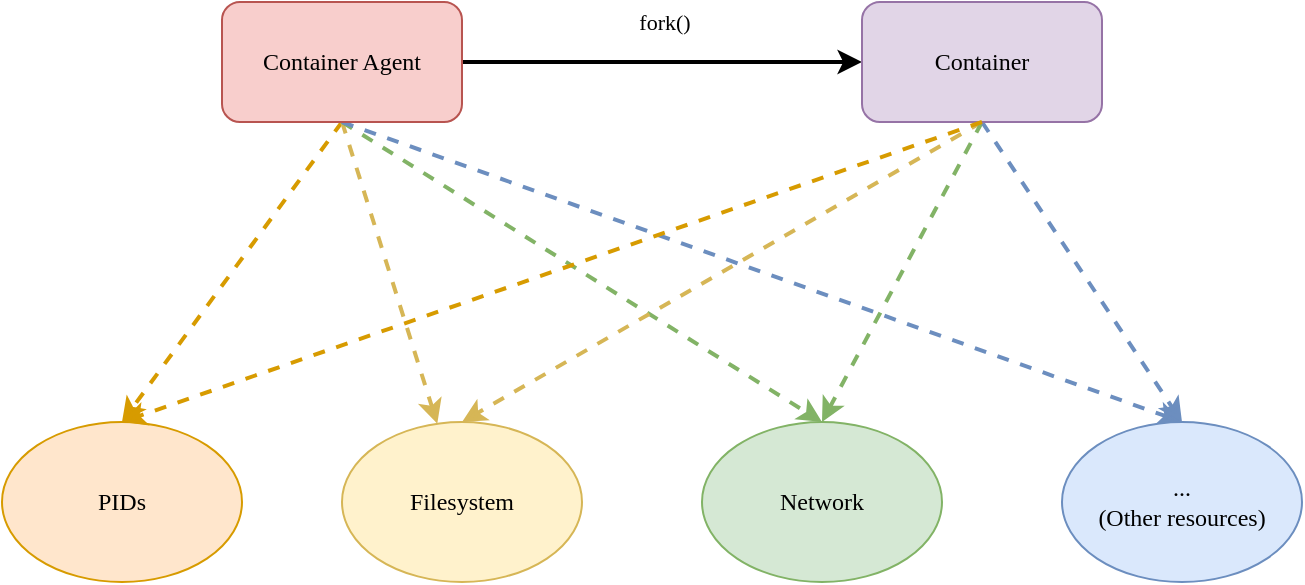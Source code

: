 <mxfile version="13.11.0" type="browser"><diagram id="us7jMorgACai6UIz_hdo" name="Page-1"><mxGraphModel dx="706" dy="592" grid="1" gridSize="10" guides="1" tooltips="1" connect="1" arrows="1" fold="1" page="1" pageScale="1" pageWidth="850" pageHeight="1100" math="0" shadow="0"><root><mxCell id="0"/><mxCell id="1" parent="0"/><mxCell id="QGTaGYWnxA1qaAHYq4QV-8" style="orthogonalLoop=1;jettySize=auto;html=1;exitX=0.5;exitY=1;exitDx=0;exitDy=0;rounded=0;strokeWidth=2;dashed=1;fillColor=#ffe6cc;strokeColor=#d79b00;entryX=0.5;entryY=0;entryDx=0;entryDy=0;" parent="1" source="QGTaGYWnxA1qaAHYq4QV-2" target="QGTaGYWnxA1qaAHYq4QV-4" edge="1"><mxGeometry relative="1" as="geometry"/></mxCell><mxCell id="QGTaGYWnxA1qaAHYq4QV-10" style="edgeStyle=none;rounded=0;orthogonalLoop=1;jettySize=auto;html=1;exitX=0.5;exitY=1;exitDx=0;exitDy=0;dashed=1;strokeWidth=2;fillColor=#fff2cc;strokeColor=#d6b656;" parent="1" source="QGTaGYWnxA1qaAHYq4QV-2" target="QGTaGYWnxA1qaAHYq4QV-6" edge="1"><mxGeometry relative="1" as="geometry"/></mxCell><mxCell id="QGTaGYWnxA1qaAHYq4QV-12" style="edgeStyle=none;rounded=0;orthogonalLoop=1;jettySize=auto;html=1;exitX=0.5;exitY=1;exitDx=0;exitDy=0;entryX=0.5;entryY=0;entryDx=0;entryDy=0;dashed=1;strokeWidth=2;fillColor=#d5e8d4;strokeColor=#82b366;" parent="1" source="QGTaGYWnxA1qaAHYq4QV-2" target="QGTaGYWnxA1qaAHYq4QV-5" edge="1"><mxGeometry relative="1" as="geometry"/></mxCell><mxCell id="QGTaGYWnxA1qaAHYq4QV-14" style="edgeStyle=none;rounded=0;orthogonalLoop=1;jettySize=auto;html=1;exitX=0.5;exitY=1;exitDx=0;exitDy=0;entryX=0.5;entryY=0;entryDx=0;entryDy=0;dashed=1;strokeWidth=2;fillColor=#dae8fc;strokeColor=#6c8ebf;" parent="1" source="QGTaGYWnxA1qaAHYq4QV-2" target="QGTaGYWnxA1qaAHYq4QV-7" edge="1"><mxGeometry relative="1" as="geometry"/></mxCell><mxCell id="QGTaGYWnxA1qaAHYq4QV-16" style="edgeStyle=none;rounded=0;orthogonalLoop=1;jettySize=auto;html=1;exitX=1;exitY=0.5;exitDx=0;exitDy=0;entryX=0;entryY=0.5;entryDx=0;entryDy=0;strokeWidth=2;" parent="1" source="QGTaGYWnxA1qaAHYq4QV-2" target="QGTaGYWnxA1qaAHYq4QV-3" edge="1"><mxGeometry relative="1" as="geometry"/></mxCell><mxCell id="QGTaGYWnxA1qaAHYq4QV-17" value="&lt;font face=&quot;Comic Sans MS&quot;&gt;fork()&lt;/font&gt;" style="edgeLabel;html=1;align=center;verticalAlign=middle;resizable=0;points=[];" parent="QGTaGYWnxA1qaAHYq4QV-16" vertex="1" connectable="0"><mxGeometry x="-0.252" y="-3" relative="1" as="geometry"><mxPoint x="25.71" y="-23" as="offset"/></mxGeometry></mxCell><mxCell id="QGTaGYWnxA1qaAHYq4QV-2" value="&lt;font face=&quot;Comic Sans MS&quot;&gt;Container Agent&lt;/font&gt;" style="rounded=1;whiteSpace=wrap;html=1;fillColor=#f8cecc;strokeColor=#b85450;" parent="1" vertex="1"><mxGeometry x="150" y="50" width="120" height="60" as="geometry"/></mxCell><mxCell id="QGTaGYWnxA1qaAHYq4QV-11" style="edgeStyle=none;rounded=0;orthogonalLoop=1;jettySize=auto;html=1;exitX=0.5;exitY=1;exitDx=0;exitDy=0;entryX=0.5;entryY=0;entryDx=0;entryDy=0;dashed=1;strokeWidth=2;fillColor=#fff2cc;strokeColor=#d6b656;" parent="1" source="QGTaGYWnxA1qaAHYq4QV-3" target="QGTaGYWnxA1qaAHYq4QV-6" edge="1"><mxGeometry relative="1" as="geometry"/></mxCell><mxCell id="QGTaGYWnxA1qaAHYq4QV-13" style="edgeStyle=none;rounded=0;orthogonalLoop=1;jettySize=auto;html=1;exitX=0.5;exitY=1;exitDx=0;exitDy=0;entryX=0.5;entryY=0;entryDx=0;entryDy=0;dashed=1;strokeWidth=2;fillColor=#d5e8d4;strokeColor=#82b366;" parent="1" source="QGTaGYWnxA1qaAHYq4QV-3" target="QGTaGYWnxA1qaAHYq4QV-5" edge="1"><mxGeometry relative="1" as="geometry"/></mxCell><mxCell id="QGTaGYWnxA1qaAHYq4QV-15" style="edgeStyle=none;rounded=0;orthogonalLoop=1;jettySize=auto;html=1;exitX=0.5;exitY=1;exitDx=0;exitDy=0;entryX=0.5;entryY=0;entryDx=0;entryDy=0;dashed=1;strokeWidth=2;fillColor=#dae8fc;strokeColor=#6c8ebf;" parent="1" source="QGTaGYWnxA1qaAHYq4QV-3" target="QGTaGYWnxA1qaAHYq4QV-7" edge="1"><mxGeometry relative="1" as="geometry"/></mxCell><mxCell id="QGTaGYWnxA1qaAHYq4QV-3" value="&lt;font face=&quot;Comic Sans MS&quot;&gt;Container&lt;/font&gt;" style="rounded=1;whiteSpace=wrap;html=1;fillColor=#e1d5e7;strokeColor=#9673a6;" parent="1" vertex="1"><mxGeometry x="470" y="50" width="120" height="60" as="geometry"/></mxCell><mxCell id="QGTaGYWnxA1qaAHYq4QV-4" value="&lt;font face=&quot;Comic Sans MS&quot;&gt;PIDs&lt;/font&gt;" style="ellipse;whiteSpace=wrap;html=1;rounded=1;fillColor=#ffe6cc;strokeColor=#d79b00;" parent="1" vertex="1"><mxGeometry x="40" y="260" width="120" height="80" as="geometry"/></mxCell><mxCell id="QGTaGYWnxA1qaAHYq4QV-5" value="&lt;font face=&quot;Comic Sans MS&quot;&gt;Network&lt;/font&gt;" style="ellipse;whiteSpace=wrap;html=1;rounded=1;fillColor=#d5e8d4;strokeColor=#82b366;" parent="1" vertex="1"><mxGeometry x="390" y="260" width="120" height="80" as="geometry"/></mxCell><mxCell id="QGTaGYWnxA1qaAHYq4QV-6" value="&lt;font face=&quot;Comic Sans MS&quot;&gt;Filesystem&lt;/font&gt;" style="ellipse;whiteSpace=wrap;html=1;rounded=1;fillColor=#fff2cc;strokeColor=#d6b656;" parent="1" vertex="1"><mxGeometry x="210" y="260" width="120" height="80" as="geometry"/></mxCell><mxCell id="QGTaGYWnxA1qaAHYq4QV-7" value="&lt;font face=&quot;Comic Sans MS&quot;&gt;... &lt;br&gt;(Other resources)&lt;/font&gt;" style="ellipse;whiteSpace=wrap;html=1;rounded=1;fillColor=#dae8fc;strokeColor=#6c8ebf;" parent="1" vertex="1"><mxGeometry x="570" y="260" width="120" height="80" as="geometry"/></mxCell><mxCell id="QGTaGYWnxA1qaAHYq4QV-9" style="orthogonalLoop=1;jettySize=auto;html=1;exitX=0.5;exitY=1;exitDx=0;exitDy=0;rounded=0;strokeWidth=2;dashed=1;fillColor=#ffe6cc;strokeColor=#d79b00;entryX=0.5;entryY=0;entryDx=0;entryDy=0;" parent="1" source="QGTaGYWnxA1qaAHYq4QV-3" target="QGTaGYWnxA1qaAHYq4QV-4" edge="1"><mxGeometry relative="1" as="geometry"><mxPoint x="230" y="180" as="sourcePoint"/><mxPoint x="130" y="270" as="targetPoint"/></mxGeometry></mxCell></root></mxGraphModel></diagram></mxfile>